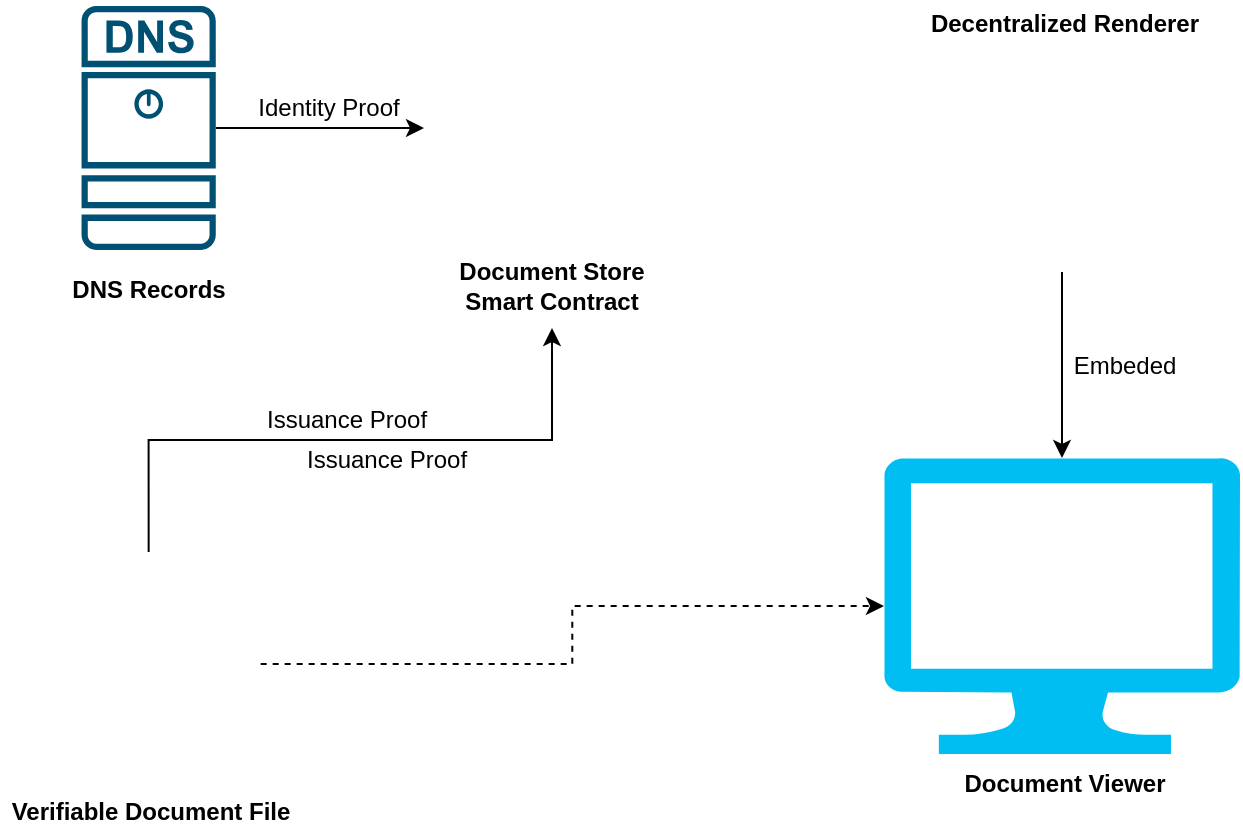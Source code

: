 <mxfile version="12.7.2"><diagram id="z-FsIPkUhFDbVIC-KI6s" name="Page-1"><mxGraphModel dx="1630" dy="754" grid="0" gridSize="10" guides="1" tooltips="1" connect="1" arrows="1" fold="1" page="1" pageScale="1" pageWidth="850" pageHeight="1100" math="0" shadow="0"><root><mxCell id="0"/><mxCell id="1" parent="0"/><mxCell id="4Z6NapCHLpMP4u1BnLmX-9" style="edgeStyle=orthogonalEdgeStyle;rounded=0;orthogonalLoop=1;jettySize=auto;html=1;exitX=1;exitY=0.5;exitDx=0;exitDy=0;exitPerimeter=0;entryX=0;entryY=0.5;entryDx=0;entryDy=0;" edge="1" parent="1" source="4Z6NapCHLpMP4u1BnLmX-2" target="4Z6NapCHLpMP4u1BnLmX-7"><mxGeometry relative="1" as="geometry"/></mxCell><mxCell id="4Z6NapCHLpMP4u1BnLmX-2" value="" style="points=[[0.015,0.015,0],[0.985,0.015,0],[0.985,0.985,0],[0.015,0.985,0],[0.25,0,0],[0.5,0,0],[0.75,0,0],[1,0.25,0],[1,0.5,0],[1,0.75,0],[0.75,1,0],[0.5,1,0],[0.25,1,0],[0,0.75,0],[0,0.5,0],[0,0.25,0]];verticalLabelPosition=bottom;html=1;verticalAlign=top;aspect=fixed;align=center;pointerEvents=1;shape=mxgraph.cisco19.dns_server;fillColor=#005073;strokeColor=none;" vertex="1" parent="1"><mxGeometry x="160.78" y="281" width="67.1" height="122" as="geometry"/></mxCell><mxCell id="4Z6NapCHLpMP4u1BnLmX-14" style="edgeStyle=orthogonalEdgeStyle;rounded=0;orthogonalLoop=1;jettySize=auto;html=1;exitX=0.5;exitY=0;exitDx=0;exitDy=0;entryX=0.5;entryY=1;entryDx=0;entryDy=0;" edge="1" parent="1" source="4Z6NapCHLpMP4u1BnLmX-5" target="4Z6NapCHLpMP4u1BnLmX-12"><mxGeometry relative="1" as="geometry"/></mxCell><mxCell id="4Z6NapCHLpMP4u1BnLmX-20" style="edgeStyle=orthogonalEdgeStyle;rounded=0;orthogonalLoop=1;jettySize=auto;html=1;exitX=1;exitY=0.5;exitDx=0;exitDy=0;entryX=0;entryY=0.5;entryDx=0;entryDy=0;entryPerimeter=0;strokeColor=#000000;dashed=1;" edge="1" parent="1" source="4Z6NapCHLpMP4u1BnLmX-5" target="4Z6NapCHLpMP4u1BnLmX-17"><mxGeometry relative="1" as="geometry"/></mxCell><mxCell id="4Z6NapCHLpMP4u1BnLmX-5" value="" style="shape=image;html=1;verticalAlign=top;verticalLabelPosition=bottom;labelBackgroundColor=#ffffff;imageAspect=0;aspect=fixed;image=https://cdn1.iconfinder.com/data/icons/anycolor-common-type-files-pack/512/json_anycolor-128.png" vertex="1" parent="1"><mxGeometry x="138.33" y="554" width="112" height="112" as="geometry"/></mxCell><mxCell id="4Z6NapCHLpMP4u1BnLmX-7" value="" style="shape=image;html=1;verticalAlign=top;verticalLabelPosition=bottom;labelBackgroundColor=#ffffff;imageAspect=0;aspect=fixed;image=https://cdn1.iconfinder.com/data/icons/hawcons/32/699061-icon-70-document-code-128.png" vertex="1" parent="1"><mxGeometry x="332" y="278" width="128" height="128" as="geometry"/></mxCell><mxCell id="4Z6NapCHLpMP4u1BnLmX-18" style="edgeStyle=orthogonalEdgeStyle;rounded=0;orthogonalLoop=1;jettySize=auto;html=1;exitX=0.5;exitY=1;exitDx=0;exitDy=0;entryX=0.5;entryY=0;entryDx=0;entryDy=0;entryPerimeter=0;" edge="1" parent="1" source="4Z6NapCHLpMP4u1BnLmX-8" target="4Z6NapCHLpMP4u1BnLmX-17"><mxGeometry relative="1" as="geometry"/></mxCell><mxCell id="4Z6NapCHLpMP4u1BnLmX-8" value="" style="shape=image;html=1;verticalAlign=top;verticalLabelPosition=bottom;labelBackgroundColor=#ffffff;imageAspect=0;aspect=fixed;image=https://cdn2.iconfinder.com/data/icons/picol-vector/32/website-128.png" vertex="1" parent="1"><mxGeometry x="587" y="286" width="128" height="128" as="geometry"/></mxCell><mxCell id="4Z6NapCHLpMP4u1BnLmX-11" value="DNS Records" style="text;html=1;strokeColor=none;fillColor=none;align=center;verticalAlign=middle;whiteSpace=wrap;rounded=0;fontStyle=1" vertex="1" parent="1"><mxGeometry x="150.83" y="407" width="87" height="32" as="geometry"/></mxCell><mxCell id="4Z6NapCHLpMP4u1BnLmX-12" value="Document Store Smart Contract" style="text;html=1;strokeColor=none;fillColor=none;align=center;verticalAlign=middle;whiteSpace=wrap;rounded=0;fontStyle=1" vertex="1" parent="1"><mxGeometry x="344" y="399" width="104" height="43" as="geometry"/></mxCell><mxCell id="4Z6NapCHLpMP4u1BnLmX-15" value="Verifiable Document File" style="text;html=1;align=center;verticalAlign=middle;resizable=0;points=[];autosize=1;fontStyle=1" vertex="1" parent="1"><mxGeometry x="120.33" y="675" width="149" height="18" as="geometry"/></mxCell><mxCell id="4Z6NapCHLpMP4u1BnLmX-16" value="Decentralized Renderer" style="text;html=1;align=center;verticalAlign=middle;resizable=0;points=[];autosize=1;fontStyle=1" vertex="1" parent="1"><mxGeometry x="579.5" y="281" width="144" height="18" as="geometry"/></mxCell><mxCell id="4Z6NapCHLpMP4u1BnLmX-17" value="" style="verticalLabelPosition=bottom;html=1;verticalAlign=top;align=center;strokeColor=none;fillColor=#00BEF2;shape=mxgraph.azure.computer;pointerEvents=1;" vertex="1" parent="1"><mxGeometry x="562" y="507" width="178" height="148" as="geometry"/></mxCell><mxCell id="4Z6NapCHLpMP4u1BnLmX-19" value="Document Viewer" style="text;html=1;align=center;verticalAlign=middle;resizable=0;points=[];autosize=1;fontStyle=1" vertex="1" parent="1"><mxGeometry x="596.5" y="661" width="110" height="18" as="geometry"/></mxCell><mxCell id="4Z6NapCHLpMP4u1BnLmX-21" value="Issuance Proof" style="text;html=1;align=center;verticalAlign=middle;resizable=0;points=[];autosize=1;" vertex="1" parent="1"><mxGeometry x="248" y="479" width="90" height="18" as="geometry"/></mxCell><mxCell id="4Z6NapCHLpMP4u1BnLmX-22" value="Identity Proof" style="text;html=1;align=center;verticalAlign=middle;resizable=0;points=[];autosize=1;" vertex="1" parent="1"><mxGeometry x="243" y="323" width="81" height="18" as="geometry"/></mxCell><mxCell id="4Z6NapCHLpMP4u1BnLmX-23" value="Embeded" style="text;html=1;align=center;verticalAlign=middle;resizable=0;points=[];autosize=1;" vertex="1" parent="1"><mxGeometry x="651" y="452" width="61" height="18" as="geometry"/></mxCell><mxCell id="4Z6NapCHLpMP4u1BnLmX-24" value="Issuance Proof" style="text;html=1;align=center;verticalAlign=middle;resizable=0;points=[];autosize=1;" vertex="1" parent="1"><mxGeometry x="268" y="499" width="90" height="18" as="geometry"/></mxCell></root></mxGraphModel></diagram></mxfile>